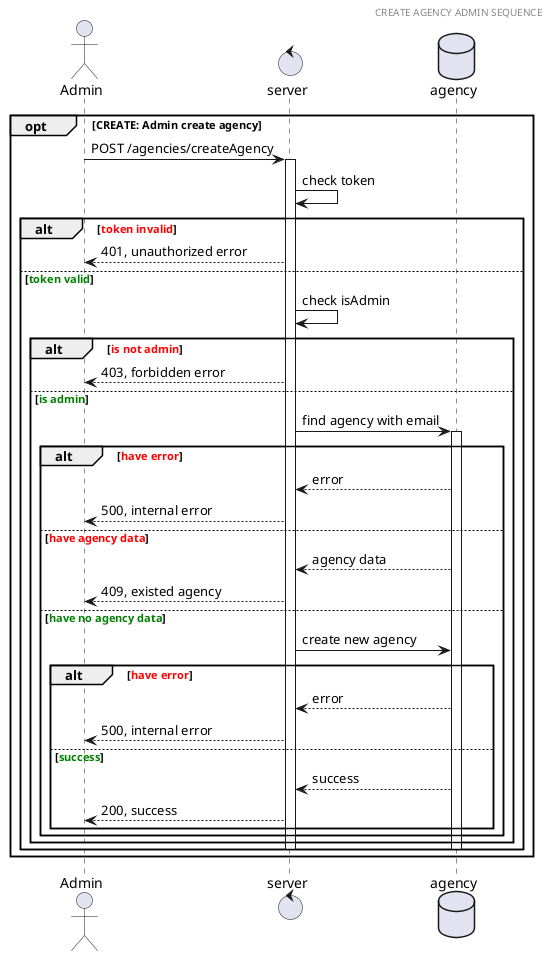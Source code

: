 @startuml create agency admin sequence

header CREATE AGENCY ADMIN SEQUENCE
actor Admin 
control server
database agency

opt CREATE: Admin create agency
  Admin -> server: POST /agencies/createAgency 
  activate server
  server -> server: check token
  alt <font color=red>token invalid</font>
    server --> Admin: 401, unauthorized error
  else <font color=green>token valid</font>
    server -> server: check isAdmin
    alt <font color=red>is not admin</font>
      server --> Admin: 403, forbidden error
    else <font color=green>is admin</font>
      server -> agency: find agency with email
      activate agency
      alt <font color=red>have error</font>
        agency --> server: error
        server --> Admin: 500, internal error
      else <font color=red>have agency data</font>
        agency --> server: agency data
        server --> Admin: 409, existed agency
      else <font color=green>have no agency data</font>
          server -> agency: create new agency
          alt <font color=red>have error</font>
            agency --> server: error
            server --> Admin: 500, internal error
          else <font color=green>success</font>
            agency --> server: success
            server --> Admin: 200, success
          end
      end
    end
    deactivate agency
    deactivate server
  end
end

@enduml